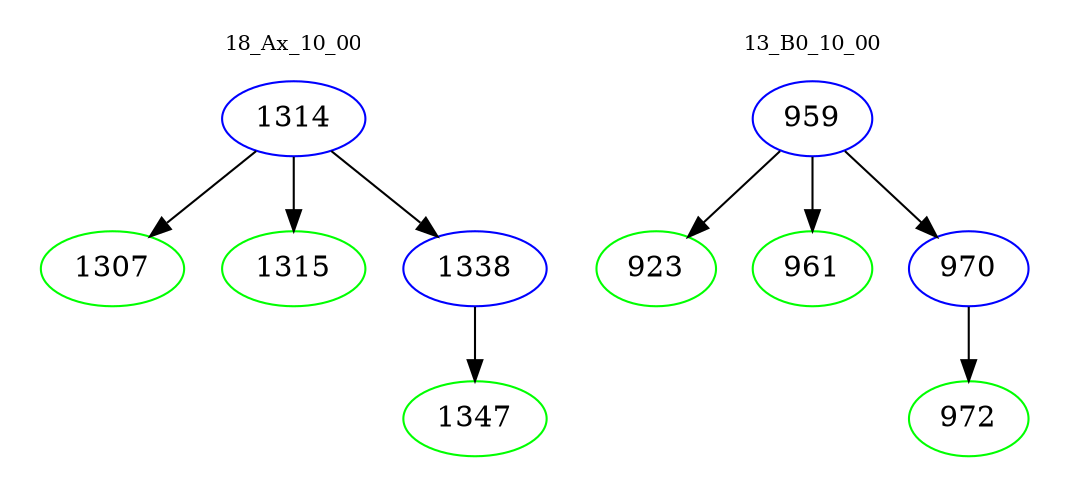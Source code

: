 digraph{
subgraph cluster_0 {
color = white
label = "18_Ax_10_00";
fontsize=10;
T0_1314 [label="1314", color="blue"]
T0_1314 -> T0_1307 [color="black"]
T0_1307 [label="1307", color="green"]
T0_1314 -> T0_1315 [color="black"]
T0_1315 [label="1315", color="green"]
T0_1314 -> T0_1338 [color="black"]
T0_1338 [label="1338", color="blue"]
T0_1338 -> T0_1347 [color="black"]
T0_1347 [label="1347", color="green"]
}
subgraph cluster_1 {
color = white
label = "13_B0_10_00";
fontsize=10;
T1_959 [label="959", color="blue"]
T1_959 -> T1_923 [color="black"]
T1_923 [label="923", color="green"]
T1_959 -> T1_961 [color="black"]
T1_961 [label="961", color="green"]
T1_959 -> T1_970 [color="black"]
T1_970 [label="970", color="blue"]
T1_970 -> T1_972 [color="black"]
T1_972 [label="972", color="green"]
}
}
